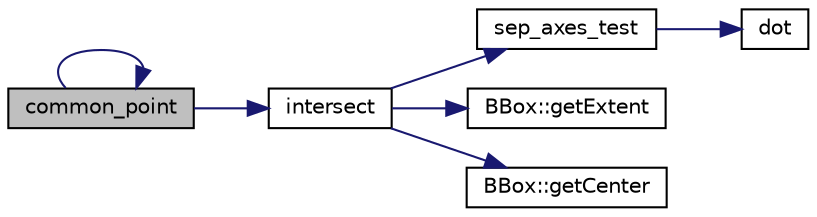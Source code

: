 digraph "common_point"
{
  edge [fontname="Helvetica",fontsize="10",labelfontname="Helvetica",labelfontsize="10"];
  node [fontname="Helvetica",fontsize="10",shape=record];
  rankdir="LR";
  Node1 [label="common_point",height=0.2,width=0.4,color="black", fillcolor="grey75", style="filled", fontcolor="black"];
  Node1 -> Node2 [color="midnightblue",fontsize="10",style="solid",fontname="Helvetica"];
  Node2 [label="intersect",height=0.2,width=0.4,color="black", fillcolor="white", style="filled",URL="$_b_box_tree_8cpp.html#a373d940728731fb6197e0890e6485ba5"];
  Node2 -> Node3 [color="midnightblue",fontsize="10",style="solid",fontname="Helvetica"];
  Node3 [label="sep_axes_test",height=0.2,width=0.4,color="black", fillcolor="white", style="filled",URL="$_b_box_tree_8cpp.html#a8ac1d5e70d40e2627d47589cfeb20e1f"];
  Node3 -> Node4 [color="midnightblue",fontsize="10",style="solid",fontname="Helvetica"];
  Node4 [label="dot",height=0.2,width=0.4,color="black", fillcolor="white", style="filled",URL="$_quaternion_8h.html#af8cf8caa91dd2209c53a956d41cb26ae"];
  Node2 -> Node5 [color="midnightblue",fontsize="10",style="solid",fontname="Helvetica"];
  Node5 [label="BBox::getExtent",height=0.2,width=0.4,color="black", fillcolor="white", style="filled",URL="$class_b_box.html#a28972bc25537e8cb169d1b42152628f5"];
  Node2 -> Node6 [color="midnightblue",fontsize="10",style="solid",fontname="Helvetica"];
  Node6 [label="BBox::getCenter",height=0.2,width=0.4,color="black", fillcolor="white", style="filled",URL="$class_b_box.html#ad8e3bd34a0342abf0c4df92c3a8c3424"];
  Node1 -> Node1 [color="midnightblue",fontsize="10",style="solid",fontname="Helvetica"];
}
